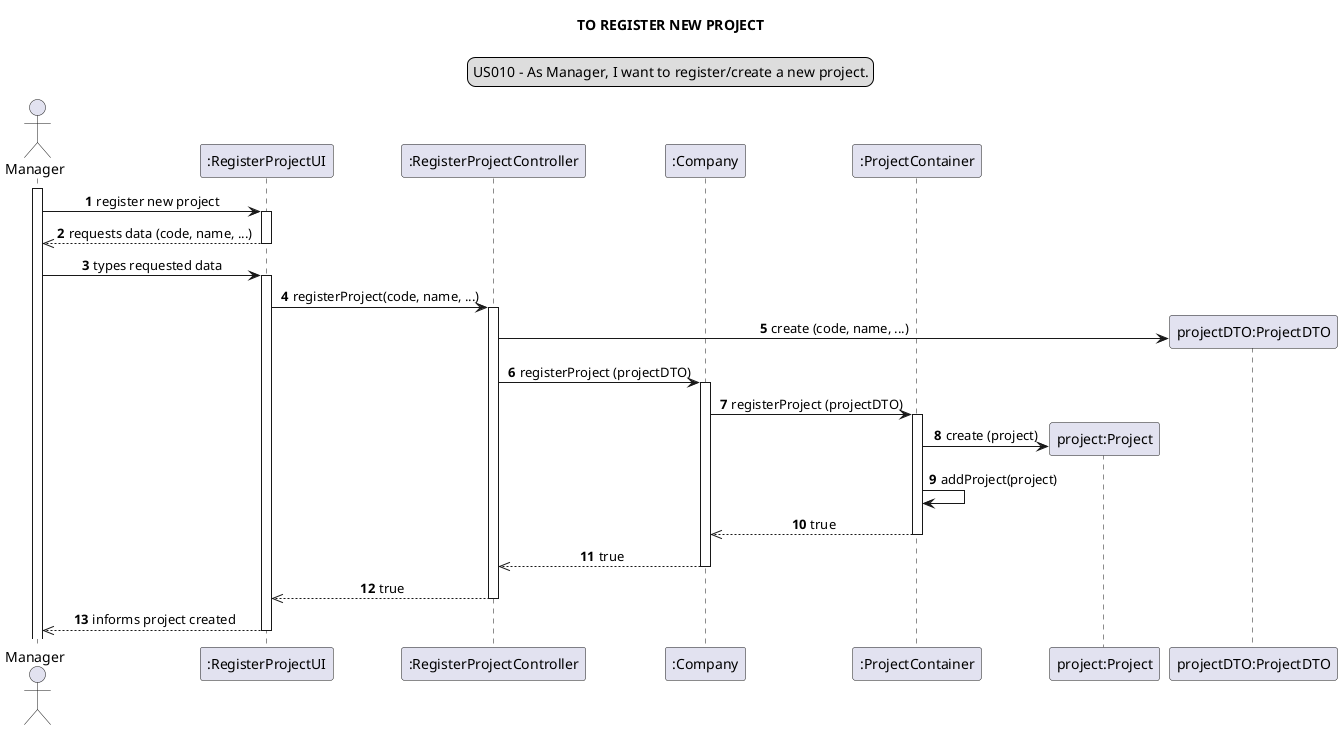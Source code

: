 @startuml

skinparam sequenceMessageAlign center
title TO REGISTER NEW PROJECT
legend top
US010 - As Manager, I want to register/create a new project.
end legend
autonumber

actor Manager as mg
participant ":RegisterProjectUI" as ui
participant ":RegisterProjectController" as controller
participant ":Company" as comp
participant ":ProjectContainer" as PC
participant "project:Project" as project
participant "projectDTO:ProjectDTO" as pdto

activate mg
mg ->ui : register new project
activate ui
ui -->> mg: requests data (code, name, ...)
deactivate ui
mg -> ui: types requested data
activate ui
ui -> controller: registerProject(code, name, ...)
activate controller
create pdto
controller -> pdto : create (code, name, ...)
controller -> comp: registerProject (projectDTO)
activate comp
comp -> PC : registerProject (projectDTO)
activate PC
create project
PC -> project : create (project)
PC -> PC : addProject(project)
PC -->> comp : true
deactivate PC
comp -->>controller: true
deactivate comp
deactivate PC
controller -->> ui : true
deactivate controller
ui -->> mg :  informs project created
deactivate ui

@enduml
